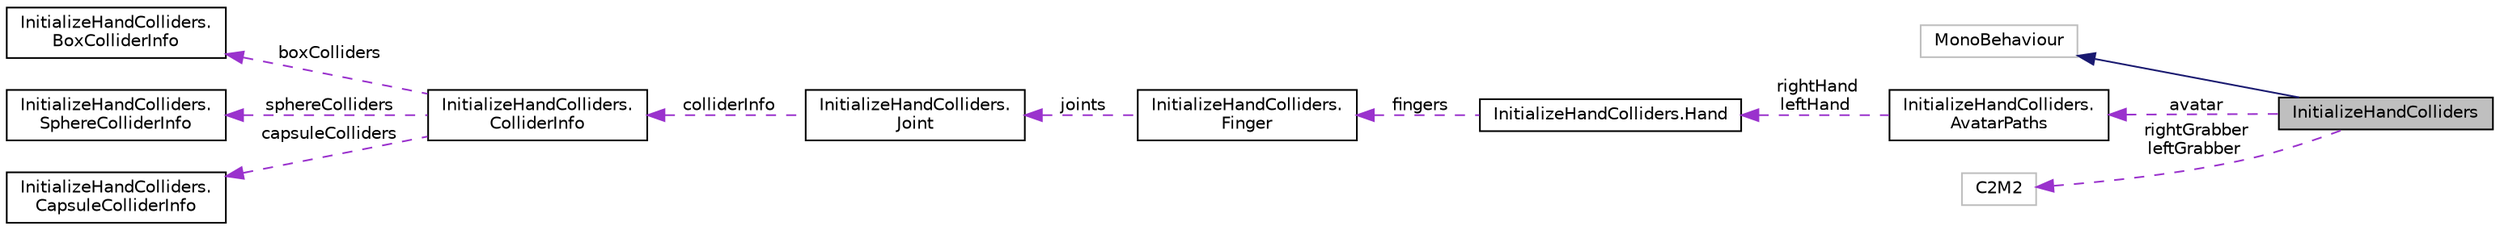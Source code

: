 digraph "InitializeHandColliders"
{
 // LATEX_PDF_SIZE
  edge [fontname="Helvetica",fontsize="10",labelfontname="Helvetica",labelfontsize="10"];
  node [fontname="Helvetica",fontsize="10",shape=record];
  rankdir="LR";
  Node1 [label="InitializeHandColliders",height=0.2,width=0.4,color="black", fillcolor="grey75", style="filled", fontcolor="black",tooltip=" "];
  Node2 -> Node1 [dir="back",color="midnightblue",fontsize="10",style="solid",fontname="Helvetica"];
  Node2 [label="MonoBehaviour",height=0.2,width=0.4,color="grey75", fillcolor="white", style="filled",tooltip=" "];
  Node3 -> Node1 [dir="back",color="darkorchid3",fontsize="10",style="dashed",label=" avatar" ,fontname="Helvetica"];
  Node3 [label="InitializeHandColliders.\lAvatarPaths",height=0.2,width=0.4,color="black", fillcolor="white", style="filled",URL="$db/dee/class_initialize_hand_colliders_1_1_avatar_paths.html",tooltip=" "];
  Node4 -> Node3 [dir="back",color="darkorchid3",fontsize="10",style="dashed",label=" rightHand\nleftHand" ,fontname="Helvetica"];
  Node4 [label="InitializeHandColliders.Hand",height=0.2,width=0.4,color="black", fillcolor="white", style="filled",URL="$dd/d56/class_initialize_hand_colliders_1_1_hand.html",tooltip=" "];
  Node5 -> Node4 [dir="back",color="darkorchid3",fontsize="10",style="dashed",label=" fingers" ,fontname="Helvetica"];
  Node5 [label="InitializeHandColliders.\lFinger",height=0.2,width=0.4,color="black", fillcolor="white", style="filled",URL="$dd/dbd/class_initialize_hand_colliders_1_1_finger.html",tooltip=" "];
  Node6 -> Node5 [dir="back",color="darkorchid3",fontsize="10",style="dashed",label=" joints" ,fontname="Helvetica"];
  Node6 [label="InitializeHandColliders.\lJoint",height=0.2,width=0.4,color="black", fillcolor="white", style="filled",URL="$d1/d0a/class_initialize_hand_colliders_1_1_joint.html",tooltip=" "];
  Node7 -> Node6 [dir="back",color="darkorchid3",fontsize="10",style="dashed",label=" colliderInfo" ,fontname="Helvetica"];
  Node7 [label="InitializeHandColliders.\lColliderInfo",height=0.2,width=0.4,color="black", fillcolor="white", style="filled",URL="$d3/d7f/class_initialize_hand_colliders_1_1_collider_info.html",tooltip=" "];
  Node8 -> Node7 [dir="back",color="darkorchid3",fontsize="10",style="dashed",label=" boxColliders" ,fontname="Helvetica"];
  Node8 [label="InitializeHandColliders.\lBoxColliderInfo",height=0.2,width=0.4,color="black", fillcolor="white", style="filled",URL="$de/d14/class_initialize_hand_colliders_1_1_box_collider_info.html",tooltip=" "];
  Node9 -> Node7 [dir="back",color="darkorchid3",fontsize="10",style="dashed",label=" sphereColliders" ,fontname="Helvetica"];
  Node9 [label="InitializeHandColliders.\lSphereColliderInfo",height=0.2,width=0.4,color="black", fillcolor="white", style="filled",URL="$d5/d9e/class_initialize_hand_colliders_1_1_sphere_collider_info.html",tooltip=" "];
  Node10 -> Node7 [dir="back",color="darkorchid3",fontsize="10",style="dashed",label=" capsuleColliders" ,fontname="Helvetica"];
  Node10 [label="InitializeHandColliders.\lCapsuleColliderInfo",height=0.2,width=0.4,color="black", fillcolor="white", style="filled",URL="$d5/dda/class_initialize_hand_colliders_1_1_capsule_collider_info.html",tooltip=" "];
  Node11 -> Node1 [dir="back",color="darkorchid3",fontsize="10",style="dashed",label=" rightGrabber\nleftGrabber" ,fontname="Helvetica"];
  Node11 [label="C2M2",height=0.2,width=0.4,color="grey75", fillcolor="white", style="filled",tooltip=" "];
}
